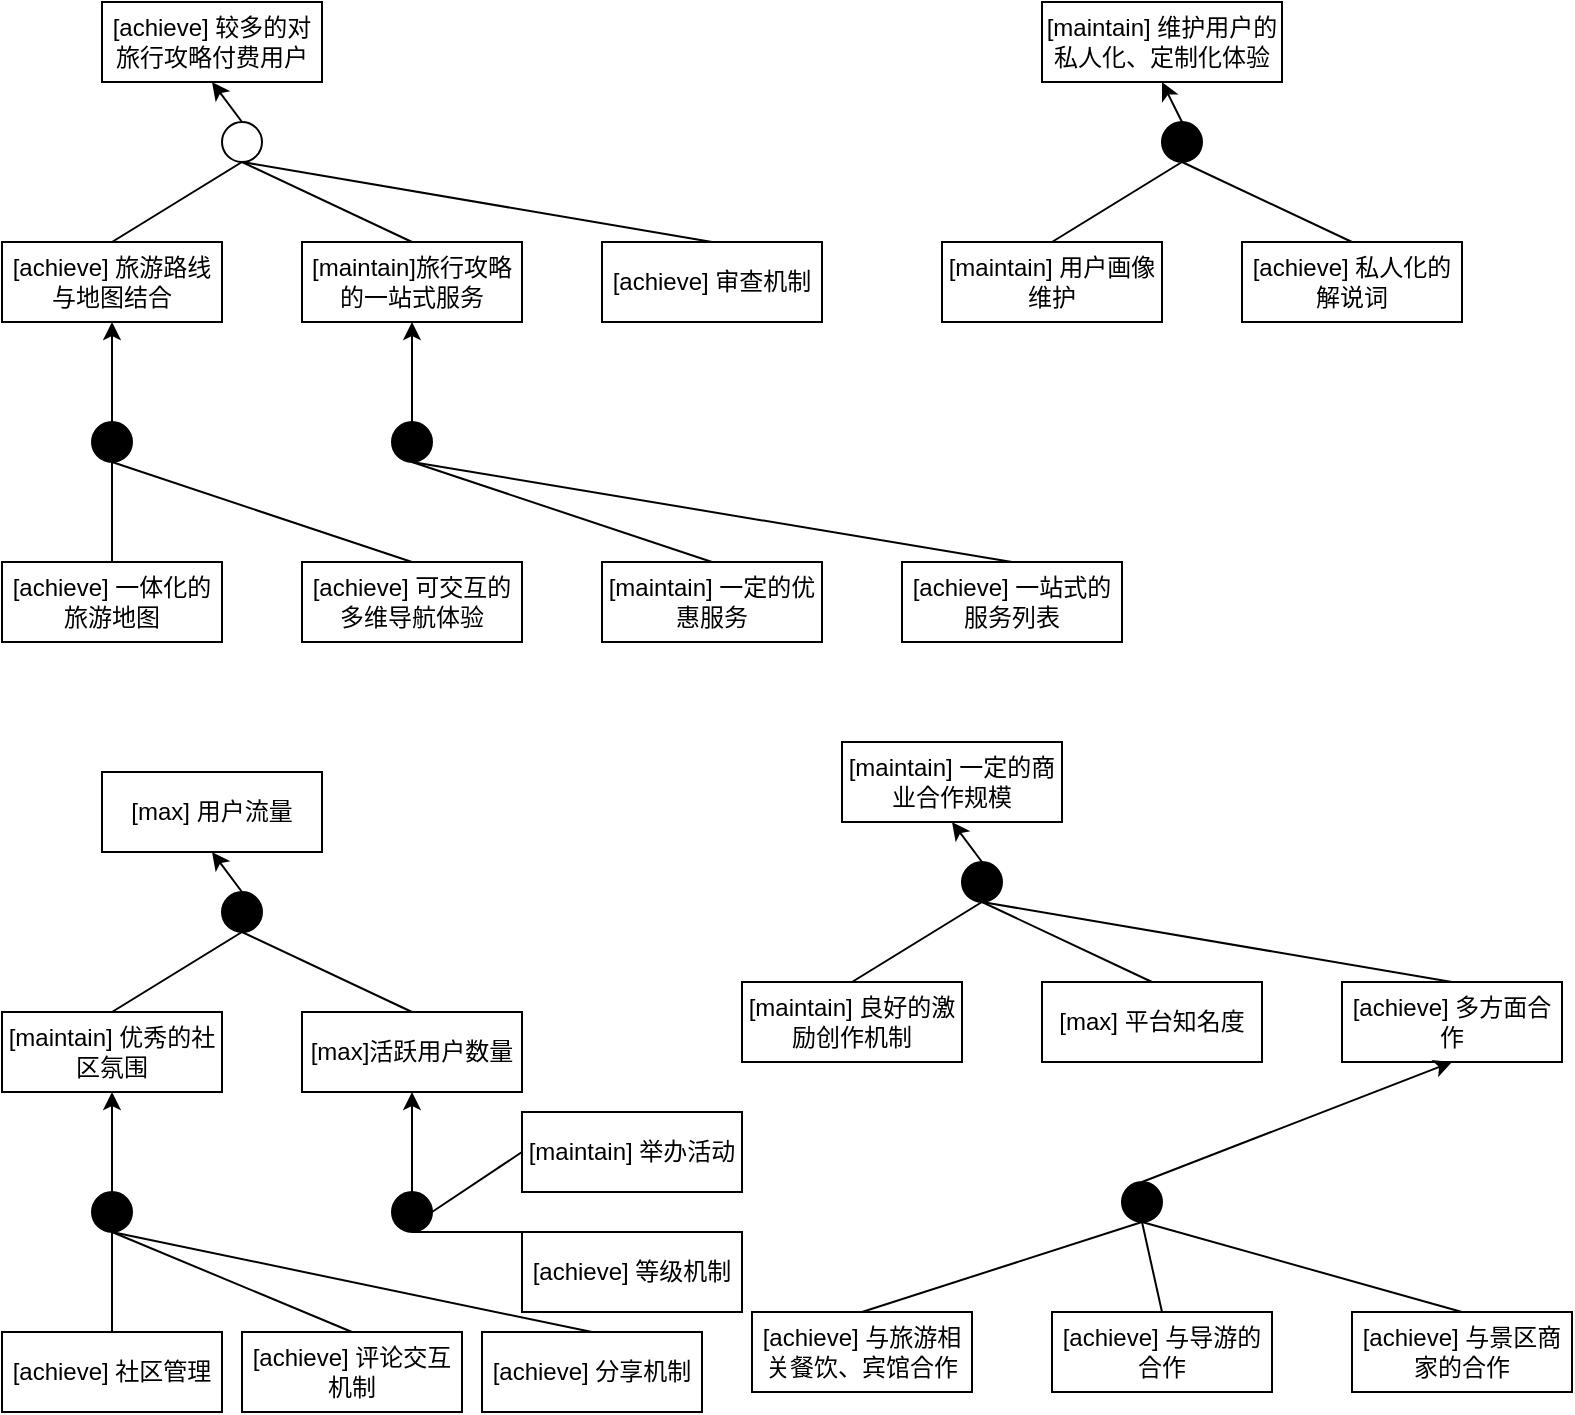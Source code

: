 <mxfile version="15.9.6" type="device"><diagram id="jd2Q6olGhIOSakDuDc2s" name="Page-1"><mxGraphModel dx="510" dy="489" grid="1" gridSize="10" guides="1" tooltips="1" connect="1" arrows="1" fold="1" page="1" pageScale="1" pageWidth="827" pageHeight="1169" math="0" shadow="0"><root><mxCell id="0"/><mxCell id="1" parent="0"/><mxCell id="uAePEwnDxUb1LS7ikHHu-1" value="[achieve] 较多的对旅行攻略付费用户" style="rounded=0;whiteSpace=wrap;html=1;" vertex="1" parent="1"><mxGeometry x="80" y="40" width="110" height="40" as="geometry"/></mxCell><mxCell id="uAePEwnDxUb1LS7ikHHu-2" value="[achieve] 旅游路线与地图结合" style="rounded=0;whiteSpace=wrap;html=1;" vertex="1" parent="1"><mxGeometry x="30" y="160" width="110" height="40" as="geometry"/></mxCell><mxCell id="uAePEwnDxUb1LS7ikHHu-3" value="[maintain]旅行攻略的一站式服务" style="rounded=0;whiteSpace=wrap;html=1;" vertex="1" parent="1"><mxGeometry x="180" y="160" width="110" height="40" as="geometry"/></mxCell><mxCell id="uAePEwnDxUb1LS7ikHHu-4" value="[achieve] 审查机制" style="rounded=0;whiteSpace=wrap;html=1;" vertex="1" parent="1"><mxGeometry x="330" y="160" width="110" height="40" as="geometry"/></mxCell><mxCell id="uAePEwnDxUb1LS7ikHHu-5" value="[achieve] 一体化的旅游地图" style="rounded=0;whiteSpace=wrap;html=1;" vertex="1" parent="1"><mxGeometry x="30" y="320" width="110" height="40" as="geometry"/></mxCell><mxCell id="uAePEwnDxUb1LS7ikHHu-6" value="[achieve] 可交互的多维导航体验" style="rounded=0;whiteSpace=wrap;html=1;" vertex="1" parent="1"><mxGeometry x="180" y="320" width="110" height="40" as="geometry"/></mxCell><mxCell id="uAePEwnDxUb1LS7ikHHu-7" value="[maintain] 一定的优惠服务" style="rounded=0;whiteSpace=wrap;html=1;" vertex="1" parent="1"><mxGeometry x="330" y="320" width="110" height="40" as="geometry"/></mxCell><mxCell id="uAePEwnDxUb1LS7ikHHu-16" style="edgeStyle=none;rounded=0;orthogonalLoop=1;jettySize=auto;html=1;exitX=0.5;exitY=0;exitDx=0;exitDy=0;entryX=0.5;entryY=1;entryDx=0;entryDy=0;" edge="1" parent="1" source="uAePEwnDxUb1LS7ikHHu-8" target="uAePEwnDxUb1LS7ikHHu-2"><mxGeometry relative="1" as="geometry"/></mxCell><mxCell id="uAePEwnDxUb1LS7ikHHu-8" value="" style="ellipse;whiteSpace=wrap;html=1;aspect=fixed;fillColor=#000000;" vertex="1" parent="1"><mxGeometry x="75" y="250" width="20" height="20" as="geometry"/></mxCell><mxCell id="uAePEwnDxUb1LS7ikHHu-10" value="[achieve] 一站式的服务列表" style="rounded=0;whiteSpace=wrap;html=1;" vertex="1" parent="1"><mxGeometry x="480" y="320" width="110" height="40" as="geometry"/></mxCell><mxCell id="uAePEwnDxUb1LS7ikHHu-20" style="edgeStyle=none;rounded=0;orthogonalLoop=1;jettySize=auto;html=1;exitX=0.5;exitY=0;exitDx=0;exitDy=0;entryX=0.5;entryY=1;entryDx=0;entryDy=0;" edge="1" parent="1" source="uAePEwnDxUb1LS7ikHHu-11" target="uAePEwnDxUb1LS7ikHHu-3"><mxGeometry relative="1" as="geometry"/></mxCell><mxCell id="uAePEwnDxUb1LS7ikHHu-11" value="" style="ellipse;whiteSpace=wrap;html=1;aspect=fixed;fillColor=#000000;" vertex="1" parent="1"><mxGeometry x="225" y="250" width="20" height="20" as="geometry"/></mxCell><mxCell id="uAePEwnDxUb1LS7ikHHu-14" value="" style="endArrow=none;html=1;rounded=0;entryX=0.5;entryY=1;entryDx=0;entryDy=0;exitX=0.5;exitY=0;exitDx=0;exitDy=0;" edge="1" parent="1" source="uAePEwnDxUb1LS7ikHHu-5" target="uAePEwnDxUb1LS7ikHHu-8"><mxGeometry width="50" height="50" relative="1" as="geometry"><mxPoint x="110" y="330" as="sourcePoint"/><mxPoint x="160" y="280" as="targetPoint"/></mxGeometry></mxCell><mxCell id="uAePEwnDxUb1LS7ikHHu-15" value="" style="endArrow=none;html=1;rounded=0;entryX=0.5;entryY=1;entryDx=0;entryDy=0;exitX=0.5;exitY=0;exitDx=0;exitDy=0;" edge="1" parent="1" source="uAePEwnDxUb1LS7ikHHu-6" target="uAePEwnDxUb1LS7ikHHu-8"><mxGeometry width="50" height="50" relative="1" as="geometry"><mxPoint x="130" y="310" as="sourcePoint"/><mxPoint x="180" y="260" as="targetPoint"/></mxGeometry></mxCell><mxCell id="uAePEwnDxUb1LS7ikHHu-18" value="" style="endArrow=none;html=1;rounded=0;exitX=0.5;exitY=0;exitDx=0;exitDy=0;entryX=0.5;entryY=1;entryDx=0;entryDy=0;" edge="1" parent="1" source="uAePEwnDxUb1LS7ikHHu-7" target="uAePEwnDxUb1LS7ikHHu-11"><mxGeometry width="50" height="50" relative="1" as="geometry"><mxPoint x="360" y="320" as="sourcePoint"/><mxPoint x="410" y="270" as="targetPoint"/></mxGeometry></mxCell><mxCell id="uAePEwnDxUb1LS7ikHHu-19" value="" style="endArrow=none;html=1;rounded=0;exitX=0.5;exitY=0;exitDx=0;exitDy=0;entryX=0.5;entryY=1;entryDx=0;entryDy=0;" edge="1" parent="1" source="uAePEwnDxUb1LS7ikHHu-10" target="uAePEwnDxUb1LS7ikHHu-11"><mxGeometry width="50" height="50" relative="1" as="geometry"><mxPoint x="460" y="300" as="sourcePoint"/><mxPoint x="510" y="250" as="targetPoint"/></mxGeometry></mxCell><mxCell id="uAePEwnDxUb1LS7ikHHu-25" style="edgeStyle=none;rounded=0;orthogonalLoop=1;jettySize=auto;html=1;exitX=0.5;exitY=0;exitDx=0;exitDy=0;entryX=0.5;entryY=1;entryDx=0;entryDy=0;" edge="1" parent="1" source="uAePEwnDxUb1LS7ikHHu-21" target="uAePEwnDxUb1LS7ikHHu-1"><mxGeometry relative="1" as="geometry"/></mxCell><mxCell id="uAePEwnDxUb1LS7ikHHu-21" value="" style="ellipse;whiteSpace=wrap;html=1;aspect=fixed;fillColor=#FFFFFF;" vertex="1" parent="1"><mxGeometry x="140" y="100" width="20" height="20" as="geometry"/></mxCell><mxCell id="uAePEwnDxUb1LS7ikHHu-22" value="" style="endArrow=none;html=1;rounded=0;exitX=0.5;exitY=0;exitDx=0;exitDy=0;entryX=0.5;entryY=1;entryDx=0;entryDy=0;" edge="1" parent="1" source="uAePEwnDxUb1LS7ikHHu-2" target="uAePEwnDxUb1LS7ikHHu-21"><mxGeometry width="50" height="50" relative="1" as="geometry"><mxPoint x="80" y="190" as="sourcePoint"/><mxPoint x="130" y="140" as="targetPoint"/></mxGeometry></mxCell><mxCell id="uAePEwnDxUb1LS7ikHHu-23" value="" style="endArrow=none;html=1;rounded=0;exitX=0.5;exitY=0;exitDx=0;exitDy=0;entryX=0.5;entryY=1;entryDx=0;entryDy=0;" edge="1" parent="1" source="uAePEwnDxUb1LS7ikHHu-3" target="uAePEwnDxUb1LS7ikHHu-21"><mxGeometry width="50" height="50" relative="1" as="geometry"><mxPoint x="260" y="160" as="sourcePoint"/><mxPoint x="310" y="110" as="targetPoint"/></mxGeometry></mxCell><mxCell id="uAePEwnDxUb1LS7ikHHu-24" value="" style="endArrow=none;html=1;rounded=0;exitX=0.5;exitY=0;exitDx=0;exitDy=0;entryX=0.5;entryY=1;entryDx=0;entryDy=0;" edge="1" parent="1" source="uAePEwnDxUb1LS7ikHHu-4" target="uAePEwnDxUb1LS7ikHHu-21"><mxGeometry width="50" height="50" relative="1" as="geometry"><mxPoint x="370" y="160" as="sourcePoint"/><mxPoint x="150" y="120" as="targetPoint"/></mxGeometry></mxCell><mxCell id="uAePEwnDxUb1LS7ikHHu-26" value="[maintain] 维护用户的私人化、定制化体验" style="rounded=0;whiteSpace=wrap;html=1;" vertex="1" parent="1"><mxGeometry x="550" y="40" width="120" height="40" as="geometry"/></mxCell><mxCell id="uAePEwnDxUb1LS7ikHHu-27" value="[maintain] 用户画像维护" style="rounded=0;whiteSpace=wrap;html=1;" vertex="1" parent="1"><mxGeometry x="500" y="160" width="110" height="40" as="geometry"/></mxCell><mxCell id="uAePEwnDxUb1LS7ikHHu-28" value="[achieve] 私人化的解说词" style="rounded=0;whiteSpace=wrap;html=1;" vertex="1" parent="1"><mxGeometry x="650" y="160" width="110" height="40" as="geometry"/></mxCell><mxCell id="uAePEwnDxUb1LS7ikHHu-42" style="edgeStyle=none;rounded=0;orthogonalLoop=1;jettySize=auto;html=1;exitX=0.5;exitY=0;exitDx=0;exitDy=0;entryX=0.5;entryY=1;entryDx=0;entryDy=0;" edge="1" parent="1" source="uAePEwnDxUb1LS7ikHHu-43" target="uAePEwnDxUb1LS7ikHHu-26"><mxGeometry relative="1" as="geometry"/></mxCell><mxCell id="uAePEwnDxUb1LS7ikHHu-43" value="" style="ellipse;whiteSpace=wrap;html=1;aspect=fixed;fillColor=#000000;" vertex="1" parent="1"><mxGeometry x="610" y="100" width="20" height="20" as="geometry"/></mxCell><mxCell id="uAePEwnDxUb1LS7ikHHu-44" value="" style="endArrow=none;html=1;rounded=0;exitX=0.5;exitY=0;exitDx=0;exitDy=0;entryX=0.5;entryY=1;entryDx=0;entryDy=0;" edge="1" parent="1" source="uAePEwnDxUb1LS7ikHHu-27" target="uAePEwnDxUb1LS7ikHHu-43"><mxGeometry width="50" height="50" relative="1" as="geometry"><mxPoint x="550" y="190" as="sourcePoint"/><mxPoint x="600" y="140" as="targetPoint"/></mxGeometry></mxCell><mxCell id="uAePEwnDxUb1LS7ikHHu-45" value="" style="endArrow=none;html=1;rounded=0;exitX=0.5;exitY=0;exitDx=0;exitDy=0;entryX=0.5;entryY=1;entryDx=0;entryDy=0;" edge="1" parent="1" source="uAePEwnDxUb1LS7ikHHu-28" target="uAePEwnDxUb1LS7ikHHu-43"><mxGeometry width="50" height="50" relative="1" as="geometry"><mxPoint x="730" y="160" as="sourcePoint"/><mxPoint x="780" y="110" as="targetPoint"/></mxGeometry></mxCell><mxCell id="uAePEwnDxUb1LS7ikHHu-66" value="[max] 用户流量" style="rounded=0;whiteSpace=wrap;html=1;" vertex="1" parent="1"><mxGeometry x="80" y="425" width="110" height="40" as="geometry"/></mxCell><mxCell id="uAePEwnDxUb1LS7ikHHu-67" value="[maintain] 优秀的社区氛围" style="rounded=0;whiteSpace=wrap;html=1;" vertex="1" parent="1"><mxGeometry x="30" y="545" width="110" height="40" as="geometry"/></mxCell><mxCell id="uAePEwnDxUb1LS7ikHHu-68" value="[max]活跃用户数量" style="rounded=0;whiteSpace=wrap;html=1;" vertex="1" parent="1"><mxGeometry x="180" y="545" width="110" height="40" as="geometry"/></mxCell><mxCell id="uAePEwnDxUb1LS7ikHHu-70" value="[achieve] 社区管理" style="rounded=0;whiteSpace=wrap;html=1;" vertex="1" parent="1"><mxGeometry x="30" y="705" width="110" height="40" as="geometry"/></mxCell><mxCell id="uAePEwnDxUb1LS7ikHHu-71" value="[achieve] 分享机制" style="rounded=0;whiteSpace=wrap;html=1;" vertex="1" parent="1"><mxGeometry x="270" y="705" width="110" height="40" as="geometry"/></mxCell><mxCell id="uAePEwnDxUb1LS7ikHHu-72" value="[achieve] 等级机制" style="rounded=0;whiteSpace=wrap;html=1;" vertex="1" parent="1"><mxGeometry x="290" y="655" width="110" height="40" as="geometry"/></mxCell><mxCell id="uAePEwnDxUb1LS7ikHHu-73" style="edgeStyle=none;rounded=0;orthogonalLoop=1;jettySize=auto;html=1;exitX=0.5;exitY=0;exitDx=0;exitDy=0;entryX=0.5;entryY=1;entryDx=0;entryDy=0;" edge="1" parent="1" source="uAePEwnDxUb1LS7ikHHu-74" target="uAePEwnDxUb1LS7ikHHu-67"><mxGeometry relative="1" as="geometry"/></mxCell><mxCell id="uAePEwnDxUb1LS7ikHHu-74" value="" style="ellipse;whiteSpace=wrap;html=1;aspect=fixed;fillColor=#000000;" vertex="1" parent="1"><mxGeometry x="75" y="635" width="20" height="20" as="geometry"/></mxCell><mxCell id="uAePEwnDxUb1LS7ikHHu-75" value="[maintain] 举办活动" style="rounded=0;whiteSpace=wrap;html=1;" vertex="1" parent="1"><mxGeometry x="290" y="595" width="110" height="40" as="geometry"/></mxCell><mxCell id="uAePEwnDxUb1LS7ikHHu-76" style="edgeStyle=none;rounded=0;orthogonalLoop=1;jettySize=auto;html=1;exitX=0.5;exitY=0;exitDx=0;exitDy=0;entryX=0.5;entryY=1;entryDx=0;entryDy=0;" edge="1" parent="1" source="uAePEwnDxUb1LS7ikHHu-77" target="uAePEwnDxUb1LS7ikHHu-68"><mxGeometry relative="1" as="geometry"/></mxCell><mxCell id="uAePEwnDxUb1LS7ikHHu-77" value="" style="ellipse;whiteSpace=wrap;html=1;aspect=fixed;fillColor=#000000;" vertex="1" parent="1"><mxGeometry x="225" y="635" width="20" height="20" as="geometry"/></mxCell><mxCell id="uAePEwnDxUb1LS7ikHHu-78" value="" style="endArrow=none;html=1;rounded=0;entryX=0.5;entryY=1;entryDx=0;entryDy=0;exitX=0.5;exitY=0;exitDx=0;exitDy=0;" edge="1" parent="1" source="uAePEwnDxUb1LS7ikHHu-70" target="uAePEwnDxUb1LS7ikHHu-74"><mxGeometry width="50" height="50" relative="1" as="geometry"><mxPoint x="110" y="715" as="sourcePoint"/><mxPoint x="160" y="665" as="targetPoint"/></mxGeometry></mxCell><mxCell id="uAePEwnDxUb1LS7ikHHu-79" value="" style="endArrow=none;html=1;rounded=0;entryX=0.5;entryY=1;entryDx=0;entryDy=0;exitX=0.5;exitY=0;exitDx=0;exitDy=0;" edge="1" parent="1" source="uAePEwnDxUb1LS7ikHHu-71" target="uAePEwnDxUb1LS7ikHHu-74"><mxGeometry width="50" height="50" relative="1" as="geometry"><mxPoint x="130" y="695" as="sourcePoint"/><mxPoint x="180" y="645" as="targetPoint"/></mxGeometry></mxCell><mxCell id="uAePEwnDxUb1LS7ikHHu-80" value="" style="endArrow=none;html=1;rounded=0;exitX=0.5;exitY=0;exitDx=0;exitDy=0;" edge="1" parent="1" source="uAePEwnDxUb1LS7ikHHu-72"><mxGeometry width="50" height="50" relative="1" as="geometry"><mxPoint x="360" y="705" as="sourcePoint"/><mxPoint x="235" y="655" as="targetPoint"/></mxGeometry></mxCell><mxCell id="uAePEwnDxUb1LS7ikHHu-82" style="edgeStyle=none;rounded=0;orthogonalLoop=1;jettySize=auto;html=1;exitX=0.5;exitY=0;exitDx=0;exitDy=0;entryX=0.5;entryY=1;entryDx=0;entryDy=0;" edge="1" parent="1" source="uAePEwnDxUb1LS7ikHHu-83" target="uAePEwnDxUb1LS7ikHHu-66"><mxGeometry relative="1" as="geometry"/></mxCell><mxCell id="uAePEwnDxUb1LS7ikHHu-83" value="" style="ellipse;whiteSpace=wrap;html=1;aspect=fixed;fillColor=#000000;" vertex="1" parent="1"><mxGeometry x="140" y="485" width="20" height="20" as="geometry"/></mxCell><mxCell id="uAePEwnDxUb1LS7ikHHu-84" value="" style="endArrow=none;html=1;rounded=0;exitX=0.5;exitY=0;exitDx=0;exitDy=0;entryX=0.5;entryY=1;entryDx=0;entryDy=0;" edge="1" parent="1" source="uAePEwnDxUb1LS7ikHHu-67" target="uAePEwnDxUb1LS7ikHHu-83"><mxGeometry width="50" height="50" relative="1" as="geometry"><mxPoint x="80" y="575" as="sourcePoint"/><mxPoint x="130" y="525" as="targetPoint"/></mxGeometry></mxCell><mxCell id="uAePEwnDxUb1LS7ikHHu-85" value="" style="endArrow=none;html=1;rounded=0;exitX=0.5;exitY=0;exitDx=0;exitDy=0;entryX=0.5;entryY=1;entryDx=0;entryDy=0;" edge="1" parent="1" source="uAePEwnDxUb1LS7ikHHu-68" target="uAePEwnDxUb1LS7ikHHu-83"><mxGeometry width="50" height="50" relative="1" as="geometry"><mxPoint x="260" y="545" as="sourcePoint"/><mxPoint x="310" y="495" as="targetPoint"/></mxGeometry></mxCell><mxCell id="uAePEwnDxUb1LS7ikHHu-87" value="[achieve] 评论交互机制" style="rounded=0;whiteSpace=wrap;html=1;" vertex="1" parent="1"><mxGeometry x="150" y="705" width="110" height="40" as="geometry"/></mxCell><mxCell id="uAePEwnDxUb1LS7ikHHu-88" value="" style="endArrow=none;html=1;rounded=0;exitX=0.5;exitY=0;exitDx=0;exitDy=0;entryX=0.5;entryY=1;entryDx=0;entryDy=0;" edge="1" parent="1" source="uAePEwnDxUb1LS7ikHHu-87" target="uAePEwnDxUb1LS7ikHHu-74"><mxGeometry width="50" height="50" relative="1" as="geometry"><mxPoint x="380" y="940" as="sourcePoint"/><mxPoint x="430" y="890" as="targetPoint"/></mxGeometry></mxCell><mxCell id="uAePEwnDxUb1LS7ikHHu-89" value="" style="endArrow=none;html=1;rounded=0;entryX=0;entryY=0.5;entryDx=0;entryDy=0;exitX=1;exitY=0.5;exitDx=0;exitDy=0;" edge="1" parent="1" source="uAePEwnDxUb1LS7ikHHu-77" target="uAePEwnDxUb1LS7ikHHu-75"><mxGeometry width="50" height="50" relative="1" as="geometry"><mxPoint x="260" y="650" as="sourcePoint"/><mxPoint x="310" y="600" as="targetPoint"/></mxGeometry></mxCell><mxCell id="uAePEwnDxUb1LS7ikHHu-90" value="[maintain] 一定的商业合作规模" style="rounded=0;whiteSpace=wrap;html=1;" vertex="1" parent="1"><mxGeometry x="450" y="410" width="110" height="40" as="geometry"/></mxCell><mxCell id="uAePEwnDxUb1LS7ikHHu-91" value="[maintain] 良好的激励创作机制" style="rounded=0;whiteSpace=wrap;html=1;" vertex="1" parent="1"><mxGeometry x="400" y="530" width="110" height="40" as="geometry"/></mxCell><mxCell id="uAePEwnDxUb1LS7ikHHu-92" value="[max] 平台知名度" style="rounded=0;whiteSpace=wrap;html=1;" vertex="1" parent="1"><mxGeometry x="550" y="530" width="110" height="40" as="geometry"/></mxCell><mxCell id="uAePEwnDxUb1LS7ikHHu-93" value="[achieve] 多方面合作" style="rounded=0;whiteSpace=wrap;html=1;" vertex="1" parent="1"><mxGeometry x="700" y="530" width="110" height="40" as="geometry"/></mxCell><mxCell id="uAePEwnDxUb1LS7ikHHu-94" style="edgeStyle=none;rounded=0;orthogonalLoop=1;jettySize=auto;html=1;exitX=0.5;exitY=0;exitDx=0;exitDy=0;entryX=0.5;entryY=1;entryDx=0;entryDy=0;" edge="1" parent="1" source="uAePEwnDxUb1LS7ikHHu-95" target="uAePEwnDxUb1LS7ikHHu-90"><mxGeometry relative="1" as="geometry"/></mxCell><mxCell id="uAePEwnDxUb1LS7ikHHu-95" value="" style="ellipse;whiteSpace=wrap;html=1;aspect=fixed;fillColor=#000000;" vertex="1" parent="1"><mxGeometry x="510" y="470" width="20" height="20" as="geometry"/></mxCell><mxCell id="uAePEwnDxUb1LS7ikHHu-96" value="" style="endArrow=none;html=1;rounded=0;exitX=0.5;exitY=0;exitDx=0;exitDy=0;entryX=0.5;entryY=1;entryDx=0;entryDy=0;" edge="1" parent="1" source="uAePEwnDxUb1LS7ikHHu-91" target="uAePEwnDxUb1LS7ikHHu-95"><mxGeometry width="50" height="50" relative="1" as="geometry"><mxPoint x="450" y="560" as="sourcePoint"/><mxPoint x="500" y="510" as="targetPoint"/></mxGeometry></mxCell><mxCell id="uAePEwnDxUb1LS7ikHHu-97" value="" style="endArrow=none;html=1;rounded=0;exitX=0.5;exitY=0;exitDx=0;exitDy=0;entryX=0.5;entryY=1;entryDx=0;entryDy=0;" edge="1" parent="1" source="uAePEwnDxUb1LS7ikHHu-92" target="uAePEwnDxUb1LS7ikHHu-95"><mxGeometry width="50" height="50" relative="1" as="geometry"><mxPoint x="630" y="530" as="sourcePoint"/><mxPoint x="680" y="480" as="targetPoint"/></mxGeometry></mxCell><mxCell id="uAePEwnDxUb1LS7ikHHu-98" value="" style="endArrow=none;html=1;rounded=0;exitX=0.5;exitY=0;exitDx=0;exitDy=0;entryX=0.5;entryY=1;entryDx=0;entryDy=0;" edge="1" parent="1" source="uAePEwnDxUb1LS7ikHHu-93" target="uAePEwnDxUb1LS7ikHHu-95"><mxGeometry width="50" height="50" relative="1" as="geometry"><mxPoint x="740" y="530" as="sourcePoint"/><mxPoint x="520" y="490" as="targetPoint"/></mxGeometry></mxCell><mxCell id="uAePEwnDxUb1LS7ikHHu-99" value="[achieve] 与旅游相关餐饮、宾馆合作" style="rounded=0;whiteSpace=wrap;html=1;" vertex="1" parent="1"><mxGeometry x="405" y="695" width="110" height="40" as="geometry"/></mxCell><mxCell id="uAePEwnDxUb1LS7ikHHu-100" value="[achieve] 与导游的合作" style="rounded=0;whiteSpace=wrap;html=1;" vertex="1" parent="1"><mxGeometry x="555" y="695" width="110" height="40" as="geometry"/></mxCell><mxCell id="uAePEwnDxUb1LS7ikHHu-101" value="[achieve] 与景区商家的合作" style="rounded=0;whiteSpace=wrap;html=1;" vertex="1" parent="1"><mxGeometry x="705" y="695" width="110" height="40" as="geometry"/></mxCell><mxCell id="uAePEwnDxUb1LS7ikHHu-102" style="edgeStyle=none;rounded=0;orthogonalLoop=1;jettySize=auto;html=1;exitX=0.5;exitY=0;exitDx=0;exitDy=0;entryX=0.5;entryY=1;entryDx=0;entryDy=0;" edge="1" parent="1" source="uAePEwnDxUb1LS7ikHHu-103" target="uAePEwnDxUb1LS7ikHHu-93"><mxGeometry relative="1" as="geometry"><mxPoint x="505" y="730" as="targetPoint"/></mxGeometry></mxCell><mxCell id="uAePEwnDxUb1LS7ikHHu-103" value="" style="ellipse;whiteSpace=wrap;html=1;aspect=fixed;fillColor=#000000;" vertex="1" parent="1"><mxGeometry x="590" y="630" width="20" height="20" as="geometry"/></mxCell><mxCell id="uAePEwnDxUb1LS7ikHHu-104" value="" style="endArrow=none;html=1;rounded=0;exitX=0.5;exitY=0;exitDx=0;exitDy=0;entryX=0.5;entryY=1;entryDx=0;entryDy=0;" edge="1" parent="1" source="uAePEwnDxUb1LS7ikHHu-99" target="uAePEwnDxUb1LS7ikHHu-103"><mxGeometry width="50" height="50" relative="1" as="geometry"><mxPoint x="455" y="725" as="sourcePoint"/><mxPoint x="505" y="675" as="targetPoint"/></mxGeometry></mxCell><mxCell id="uAePEwnDxUb1LS7ikHHu-105" value="" style="endArrow=none;html=1;rounded=0;exitX=0.5;exitY=0;exitDx=0;exitDy=0;entryX=0.5;entryY=1;entryDx=0;entryDy=0;" edge="1" parent="1" source="uAePEwnDxUb1LS7ikHHu-100" target="uAePEwnDxUb1LS7ikHHu-103"><mxGeometry width="50" height="50" relative="1" as="geometry"><mxPoint x="635" y="695" as="sourcePoint"/><mxPoint x="685" y="645" as="targetPoint"/></mxGeometry></mxCell><mxCell id="uAePEwnDxUb1LS7ikHHu-106" value="" style="endArrow=none;html=1;rounded=0;exitX=0.5;exitY=0;exitDx=0;exitDy=0;entryX=0.5;entryY=1;entryDx=0;entryDy=0;" edge="1" parent="1" source="uAePEwnDxUb1LS7ikHHu-101" target="uAePEwnDxUb1LS7ikHHu-103"><mxGeometry width="50" height="50" relative="1" as="geometry"><mxPoint x="745" y="695" as="sourcePoint"/><mxPoint x="525" y="655" as="targetPoint"/></mxGeometry></mxCell></root></mxGraphModel></diagram></mxfile>